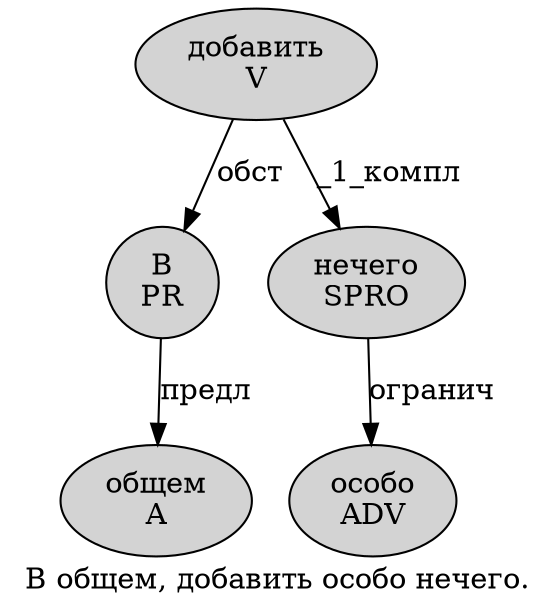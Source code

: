 digraph SENTENCE_3199 {
	graph [label="В общем, добавить особо нечего."]
	node [style=filled]
		0 [label="В
PR" color="" fillcolor=lightgray penwidth=1 shape=ellipse]
		1 [label="общем
A" color="" fillcolor=lightgray penwidth=1 shape=ellipse]
		3 [label="добавить
V" color="" fillcolor=lightgray penwidth=1 shape=ellipse]
		4 [label="особо
ADV" color="" fillcolor=lightgray penwidth=1 shape=ellipse]
		5 [label="нечего
SPRO" color="" fillcolor=lightgray penwidth=1 shape=ellipse]
			3 -> 0 [label="обст"]
			3 -> 5 [label="_1_компл"]
			0 -> 1 [label="предл"]
			5 -> 4 [label="огранич"]
}